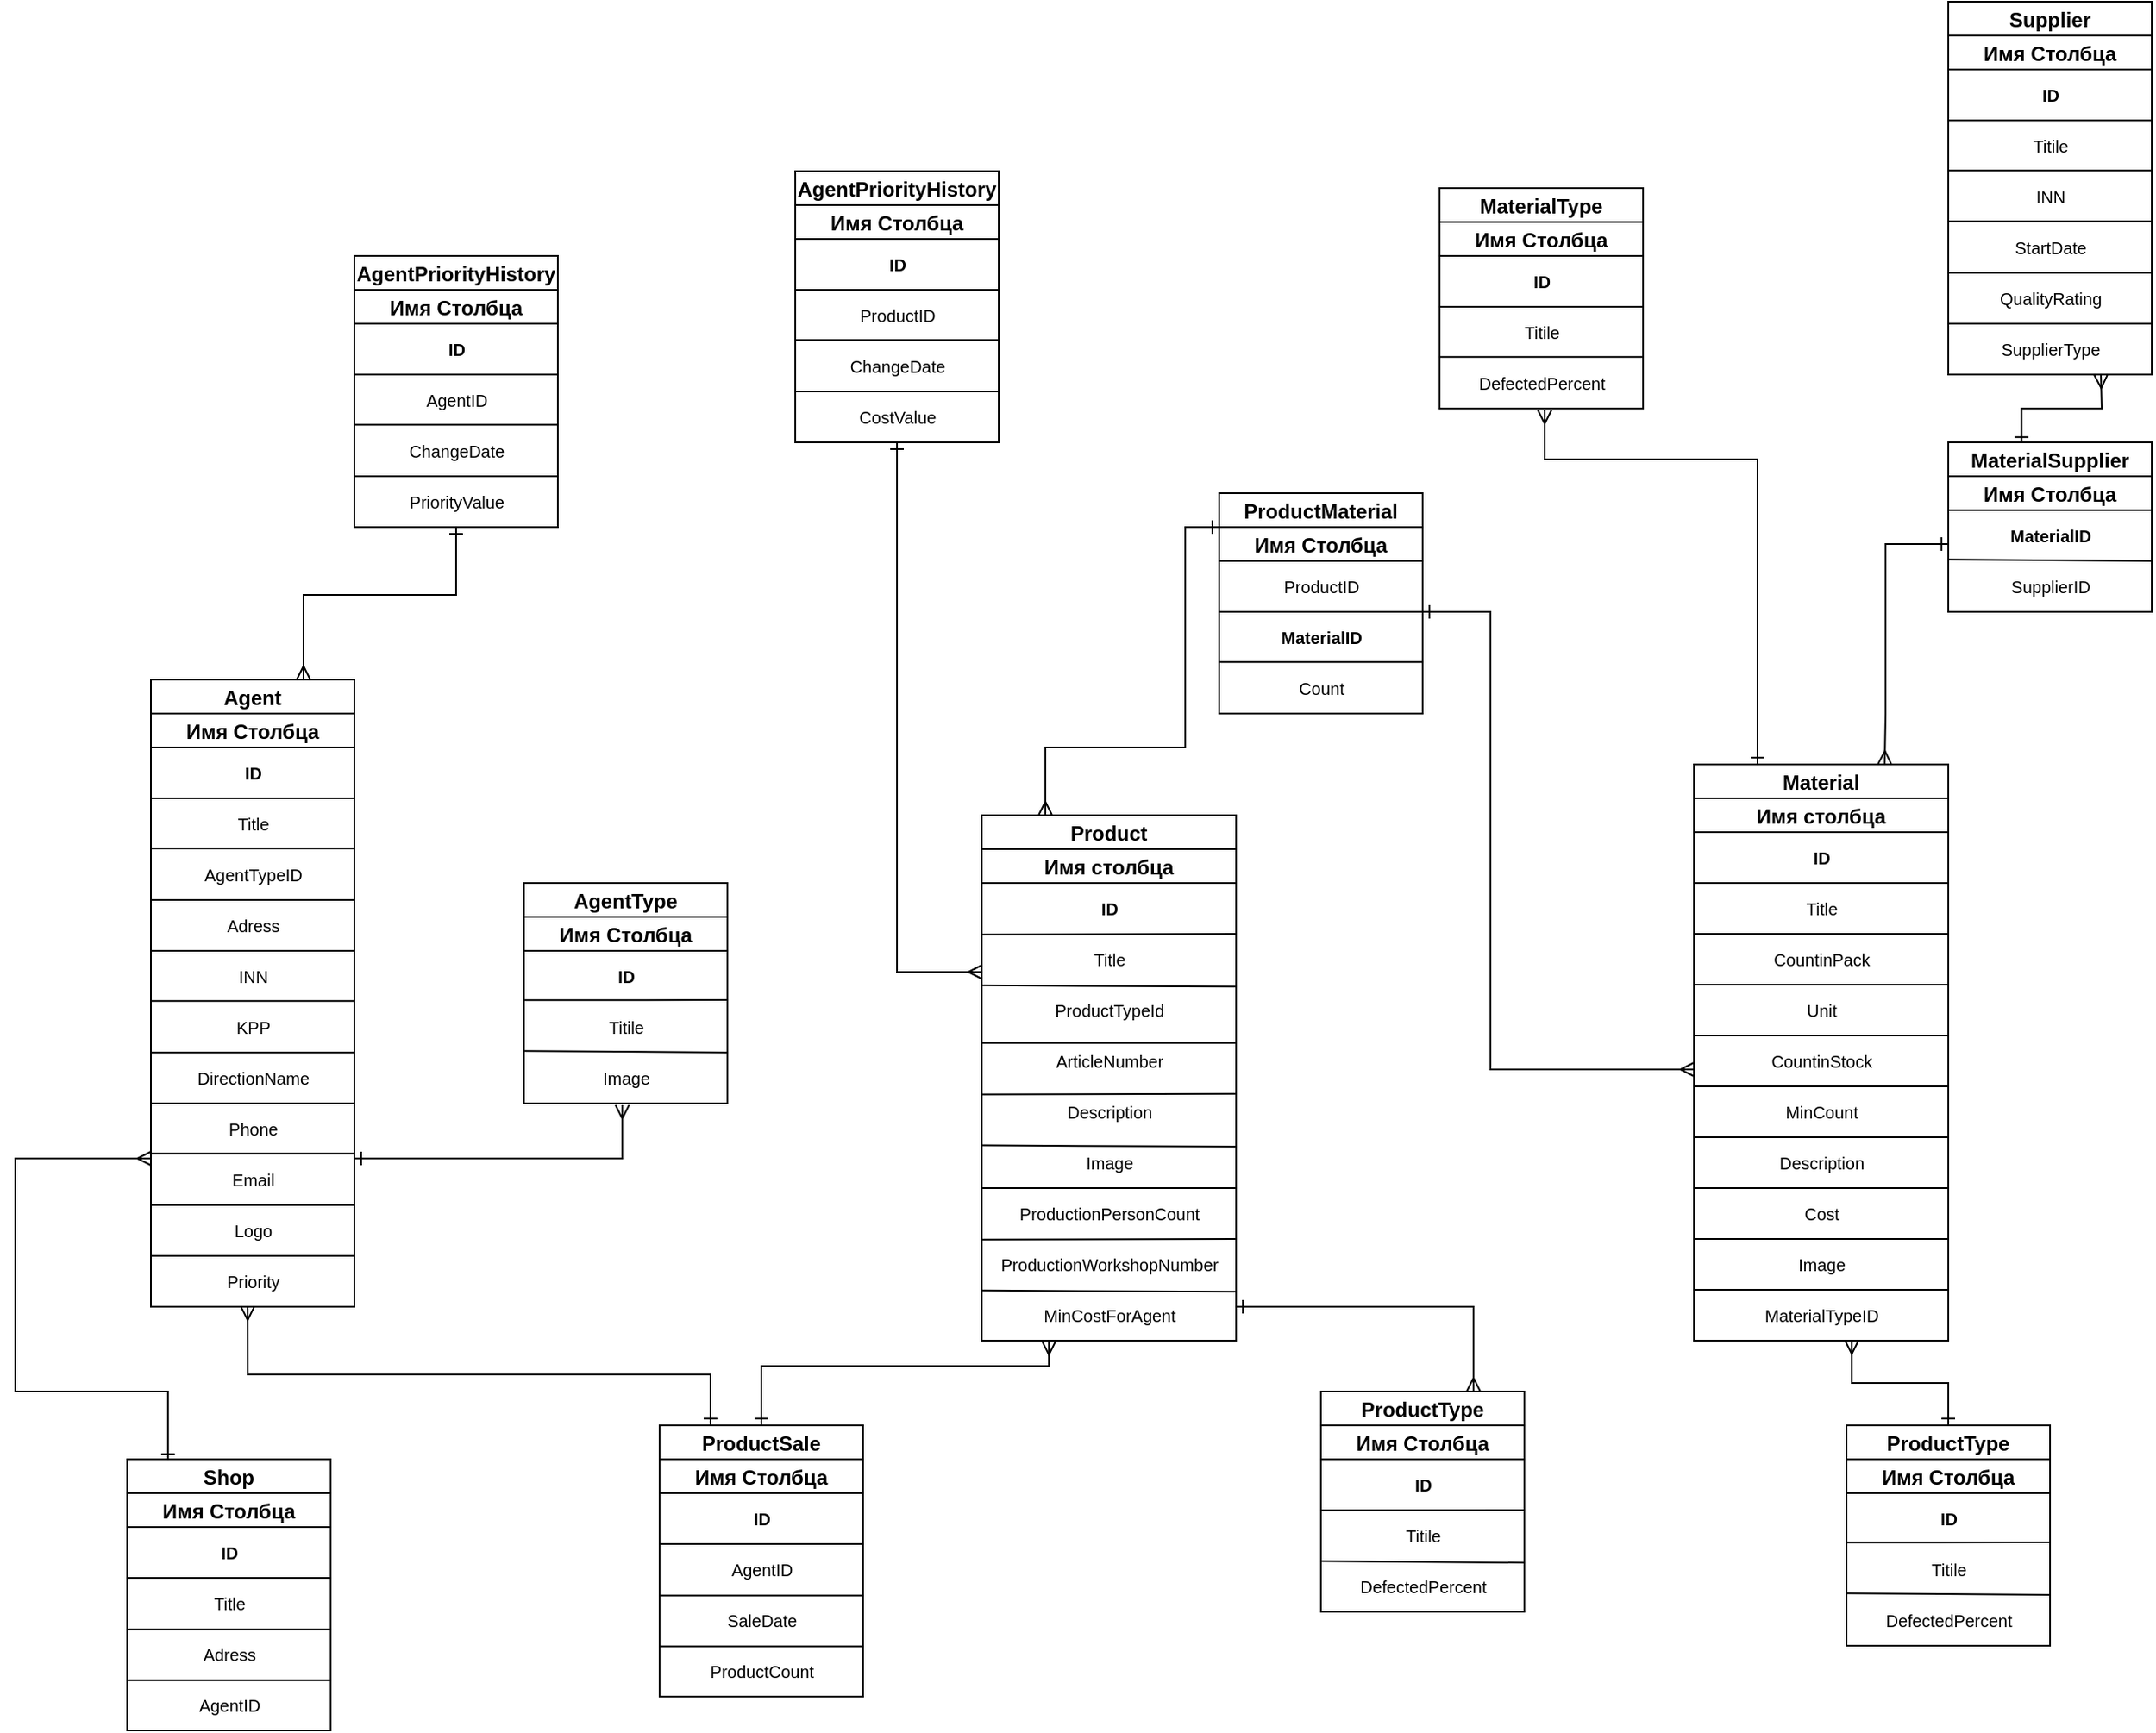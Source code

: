 <mxfile version="20.7.4" type="github">
  <diagram id="S4ZHQnEI5zB_dq3WCSS1" name="Страница 1">
    <mxGraphModel dx="2213" dy="1960" grid="1" gridSize="10" guides="1" tooltips="1" connect="1" arrows="1" fold="1" page="1" pageScale="1" pageWidth="827" pageHeight="1169" math="0" shadow="0">
      <root>
        <mxCell id="0" />
        <mxCell id="1" parent="0" />
        <mxCell id="vTul4OdPjVE6quElLBkW-2" value="Product" style="swimlane;childLayout=stackLayout;resizeParent=1;resizeParentMax=0;startSize=20;" parent="1" vertex="1">
          <mxGeometry x="90" y="320" width="150" height="310" as="geometry">
            <mxRectangle x="90" y="320" width="90" height="30" as="alternateBounds" />
          </mxGeometry>
        </mxCell>
        <mxCell id="vTul4OdPjVE6quElLBkW-3" value="Имя столбца" style="swimlane;startSize=20;" parent="vTul4OdPjVE6quElLBkW-2" vertex="1">
          <mxGeometry y="20" width="150" height="290" as="geometry" />
        </mxCell>
        <mxCell id="vTul4OdPjVE6quElLBkW-12" value="&lt;font style=&quot;font-size: 10px;&quot;&gt;&lt;b&gt;ID&lt;/b&gt;&lt;/font&gt;" style="text;html=1;align=center;verticalAlign=middle;resizable=0;points=[];autosize=1;strokeColor=none;fillColor=none;" parent="vTul4OdPjVE6quElLBkW-3" vertex="1">
          <mxGeometry x="60" y="20" width="30" height="30" as="geometry" />
        </mxCell>
        <mxCell id="vTul4OdPjVE6quElLBkW-15" value="&lt;font style=&quot;font-size: 10px;&quot;&gt;Title&lt;/font&gt;" style="text;html=1;align=center;verticalAlign=middle;resizable=0;points=[];autosize=1;strokeColor=none;fillColor=none;" parent="vTul4OdPjVE6quElLBkW-3" vertex="1">
          <mxGeometry x="55" y="50" width="40" height="30" as="geometry" />
        </mxCell>
        <mxCell id="vTul4OdPjVE6quElLBkW-18" value="&lt;font style=&quot;font-size: 10px;&quot;&gt;ProductTypeId&lt;/font&gt;" style="text;html=1;align=center;verticalAlign=middle;resizable=0;points=[];autosize=1;strokeColor=none;fillColor=none;" parent="vTul4OdPjVE6quElLBkW-3" vertex="1">
          <mxGeometry x="30" y="80" width="90" height="30" as="geometry" />
        </mxCell>
        <mxCell id="vTul4OdPjVE6quElLBkW-21" value="&lt;font style=&quot;font-size: 10px;&quot;&gt;ArticleNumber&lt;/font&gt;" style="text;html=1;align=center;verticalAlign=middle;resizable=0;points=[];autosize=1;strokeColor=none;fillColor=none;" parent="vTul4OdPjVE6quElLBkW-3" vertex="1">
          <mxGeometry x="30" y="110" width="90" height="30" as="geometry" />
        </mxCell>
        <mxCell id="CazGZO6fMaM6c9ttCgKJ-2" value="&lt;font style=&quot;font-size: 10px;&quot;&gt;Description&lt;/font&gt;" style="text;html=1;align=center;verticalAlign=middle;resizable=0;points=[];autosize=1;strokeColor=none;fillColor=none;" parent="vTul4OdPjVE6quElLBkW-3" vertex="1">
          <mxGeometry x="40" y="140" width="70" height="30" as="geometry" />
        </mxCell>
        <mxCell id="CazGZO6fMaM6c9ttCgKJ-8" value="&lt;font style=&quot;font-size: 10px;&quot;&gt;Image&lt;/font&gt;" style="text;html=1;align=center;verticalAlign=middle;resizable=0;points=[];autosize=1;strokeColor=none;fillColor=none;" parent="vTul4OdPjVE6quElLBkW-3" vertex="1">
          <mxGeometry x="50" y="170" width="50" height="30" as="geometry" />
        </mxCell>
        <mxCell id="CazGZO6fMaM6c9ttCgKJ-9" value="&lt;font style=&quot;font-size: 10px;&quot;&gt;ProductionPersonCount&lt;/font&gt;" style="text;html=1;align=center;verticalAlign=middle;resizable=0;points=[];autosize=1;strokeColor=none;fillColor=none;" parent="vTul4OdPjVE6quElLBkW-3" vertex="1">
          <mxGeometry x="10" y="200" width="130" height="30" as="geometry" />
        </mxCell>
        <mxCell id="CazGZO6fMaM6c9ttCgKJ-10" value="&lt;font style=&quot;font-size: 10px;&quot;&gt;ProductionWorkshopNumber&lt;/font&gt;" style="text;html=1;align=center;verticalAlign=middle;resizable=0;points=[];autosize=1;strokeColor=none;fillColor=none;" parent="vTul4OdPjVE6quElLBkW-3" vertex="1">
          <mxGeometry y="230" width="150" height="30" as="geometry" />
        </mxCell>
        <mxCell id="CazGZO6fMaM6c9ttCgKJ-21" value="&lt;font style=&quot;font-size: 10px;&quot;&gt;MinCostForAgent&lt;/font&gt;" style="text;html=1;align=center;verticalAlign=middle;resizable=0;points=[];autosize=1;strokeColor=none;fillColor=none;" parent="vTul4OdPjVE6quElLBkW-3" vertex="1">
          <mxGeometry x="25" y="260" width="100" height="30" as="geometry" />
        </mxCell>
        <mxCell id="u0WVFN12JriDAWmPyZZD-36" value="" style="endArrow=none;html=1;rounded=0;" parent="vTul4OdPjVE6quElLBkW-3" edge="1">
          <mxGeometry width="50" height="50" relative="1" as="geometry">
            <mxPoint x="2.274e-13" y="230.42" as="sourcePoint" />
            <mxPoint x="150" y="230" as="targetPoint" />
          </mxGeometry>
        </mxCell>
        <mxCell id="u0WVFN12JriDAWmPyZZD-37" value="" style="endArrow=none;html=1;rounded=0;" parent="vTul4OdPjVE6quElLBkW-3" edge="1">
          <mxGeometry width="50" height="50" relative="1" as="geometry">
            <mxPoint x="2.274e-13" y="200" as="sourcePoint" />
            <mxPoint x="150" y="200" as="targetPoint" />
          </mxGeometry>
        </mxCell>
        <mxCell id="u0WVFN12JriDAWmPyZZD-38" value="" style="endArrow=none;html=1;rounded=0;entryX=1.003;entryY=1.039;entryDx=0;entryDy=0;entryPerimeter=0;" parent="vTul4OdPjVE6quElLBkW-3" target="CazGZO6fMaM6c9ttCgKJ-10" edge="1">
          <mxGeometry width="50" height="50" relative="1" as="geometry">
            <mxPoint x="2.274e-13" y="260.42" as="sourcePoint" />
            <mxPoint x="120.0" y="260.42" as="targetPoint" />
          </mxGeometry>
        </mxCell>
        <mxCell id="u0WVFN12JriDAWmPyZZD-39" value="" style="endArrow=none;html=1;rounded=0;" parent="vTul4OdPjVE6quElLBkW-3" edge="1">
          <mxGeometry width="50" height="50" relative="1" as="geometry">
            <mxPoint y="144.79" as="sourcePoint" />
            <mxPoint x="150" y="144.37" as="targetPoint" />
          </mxGeometry>
        </mxCell>
        <mxCell id="u0WVFN12JriDAWmPyZZD-40" value="" style="endArrow=none;html=1;rounded=0;" parent="vTul4OdPjVE6quElLBkW-3" edge="1">
          <mxGeometry width="50" height="50" relative="1" as="geometry">
            <mxPoint y="114.37" as="sourcePoint" />
            <mxPoint x="150" y="114.37" as="targetPoint" />
          </mxGeometry>
        </mxCell>
        <mxCell id="u0WVFN12JriDAWmPyZZD-41" value="" style="endArrow=none;html=1;rounded=0;entryX=1.003;entryY=1.039;entryDx=0;entryDy=0;entryPerimeter=0;" parent="vTul4OdPjVE6quElLBkW-3" edge="1">
          <mxGeometry width="50" height="50" relative="1" as="geometry">
            <mxPoint y="174.79" as="sourcePoint" />
            <mxPoint x="150.45" y="175.54" as="targetPoint" />
          </mxGeometry>
        </mxCell>
        <mxCell id="u0WVFN12JriDAWmPyZZD-42" value="" style="endArrow=none;html=1;rounded=0;" parent="vTul4OdPjVE6quElLBkW-3" edge="1">
          <mxGeometry width="50" height="50" relative="1" as="geometry">
            <mxPoint y="50.42" as="sourcePoint" />
            <mxPoint x="150" y="50.0" as="targetPoint" />
          </mxGeometry>
        </mxCell>
        <mxCell id="u0WVFN12JriDAWmPyZZD-43" value="" style="endArrow=none;html=1;rounded=0;" parent="vTul4OdPjVE6quElLBkW-3" edge="1">
          <mxGeometry width="50" height="50" relative="1" as="geometry">
            <mxPoint y="20.0" as="sourcePoint" />
            <mxPoint x="150" y="20.0" as="targetPoint" />
          </mxGeometry>
        </mxCell>
        <mxCell id="u0WVFN12JriDAWmPyZZD-44" value="" style="endArrow=none;html=1;rounded=0;entryX=1.003;entryY=1.039;entryDx=0;entryDy=0;entryPerimeter=0;" parent="vTul4OdPjVE6quElLBkW-3" edge="1">
          <mxGeometry width="50" height="50" relative="1" as="geometry">
            <mxPoint y="80.42" as="sourcePoint" />
            <mxPoint x="150.45" y="81.17" as="targetPoint" />
          </mxGeometry>
        </mxCell>
        <mxCell id="cn69gw7ILmxcInQPHKgD-20" style="edgeStyle=orthogonalEdgeStyle;rounded=0;orthogonalLoop=1;jettySize=auto;html=1;exitX=0;exitY=0;exitDx=0;exitDy=0;entryX=0.25;entryY=0;entryDx=0;entryDy=0;startArrow=ERone;startFill=0;endArrow=ERmany;endFill=0;" parent="1" source="cn69gw7ILmxcInQPHKgD-5" target="vTul4OdPjVE6quElLBkW-2" edge="1">
          <mxGeometry relative="1" as="geometry">
            <Array as="points">
              <mxPoint x="210" y="150" />
              <mxPoint x="210" y="280" />
              <mxPoint x="128" y="280" />
            </Array>
          </mxGeometry>
        </mxCell>
        <mxCell id="cn69gw7ILmxcInQPHKgD-4" value="ProductMaterial" style="swimlane;childLayout=stackLayout;resizeParent=1;resizeParentMax=0;startSize=20;" parent="1" vertex="1">
          <mxGeometry x="230" y="130" width="120" height="130" as="geometry" />
        </mxCell>
        <mxCell id="cn69gw7ILmxcInQPHKgD-5" value="Имя Столбца" style="swimlane;startSize=20;" parent="cn69gw7ILmxcInQPHKgD-4" vertex="1">
          <mxGeometry y="20" width="120" height="110" as="geometry" />
        </mxCell>
        <mxCell id="cn69gw7ILmxcInQPHKgD-8" value="&lt;font style=&quot;font-size: 10px;&quot;&gt;ProductID&lt;/font&gt;" style="text;html=1;align=center;verticalAlign=middle;resizable=0;points=[];autosize=1;strokeColor=none;fillColor=none;" parent="cn69gw7ILmxcInQPHKgD-5" vertex="1">
          <mxGeometry x="25" y="20" width="70" height="30" as="geometry" />
        </mxCell>
        <mxCell id="cn69gw7ILmxcInQPHKgD-12" value="&lt;font style=&quot;font-size: 10px;&quot;&gt;&lt;b&gt;MaterialID&lt;/b&gt;&lt;/font&gt;" style="text;html=1;align=center;verticalAlign=middle;resizable=0;points=[];autosize=1;strokeColor=none;fillColor=none;" parent="cn69gw7ILmxcInQPHKgD-5" vertex="1">
          <mxGeometry x="25" y="50" width="70" height="30" as="geometry" />
        </mxCell>
        <mxCell id="cn69gw7ILmxcInQPHKgD-16" value="&lt;font style=&quot;font-size: 10px;&quot;&gt;Count&lt;/font&gt;" style="text;html=1;align=center;verticalAlign=middle;resizable=0;points=[];autosize=1;strokeColor=none;fillColor=none;" parent="cn69gw7ILmxcInQPHKgD-5" vertex="1">
          <mxGeometry x="35" y="80" width="50" height="30" as="geometry" />
        </mxCell>
        <mxCell id="u0WVFN12JriDAWmPyZZD-51" value="" style="endArrow=none;html=1;rounded=0;" parent="cn69gw7ILmxcInQPHKgD-5" edge="1">
          <mxGeometry width="50" height="50" relative="1" as="geometry">
            <mxPoint y="79.58" as="sourcePoint" />
            <mxPoint x="120" y="79.58" as="targetPoint" />
          </mxGeometry>
        </mxCell>
        <mxCell id="u0WVFN12JriDAWmPyZZD-52" value="" style="endArrow=none;html=1;rounded=0;" parent="cn69gw7ILmxcInQPHKgD-5" edge="1">
          <mxGeometry width="50" height="50" relative="1" as="geometry">
            <mxPoint y="50.0" as="sourcePoint" />
            <mxPoint x="120" y="50.0" as="targetPoint" />
          </mxGeometry>
        </mxCell>
        <mxCell id="cn69gw7ILmxcInQPHKgD-21" value="ProductType" style="swimlane;childLayout=stackLayout;resizeParent=1;resizeParentMax=0;startSize=20;" parent="1" vertex="1">
          <mxGeometry x="290" y="660" width="120" height="130" as="geometry" />
        </mxCell>
        <mxCell id="cn69gw7ILmxcInQPHKgD-22" value="Имя Столбца" style="swimlane;startSize=20;" parent="cn69gw7ILmxcInQPHKgD-21" vertex="1">
          <mxGeometry y="20" width="120" height="110" as="geometry" />
        </mxCell>
        <mxCell id="cn69gw7ILmxcInQPHKgD-23" value="&lt;font style=&quot;font-size: 10px;&quot;&gt;&lt;b&gt;ID&lt;/b&gt;&lt;/font&gt;" style="text;html=1;align=center;verticalAlign=middle;resizable=0;points=[];autosize=1;strokeColor=none;fillColor=none;" parent="cn69gw7ILmxcInQPHKgD-22" vertex="1">
          <mxGeometry x="45" y="20" width="30" height="30" as="geometry" />
        </mxCell>
        <mxCell id="cn69gw7ILmxcInQPHKgD-24" value="&lt;font style=&quot;font-size: 10px;&quot;&gt;Titile&lt;/font&gt;" style="text;html=1;align=center;verticalAlign=middle;resizable=0;points=[];autosize=1;strokeColor=none;fillColor=none;" parent="cn69gw7ILmxcInQPHKgD-22" vertex="1">
          <mxGeometry x="40" y="50" width="40" height="30" as="geometry" />
        </mxCell>
        <mxCell id="cn69gw7ILmxcInQPHKgD-25" value="&lt;font style=&quot;font-size: 10px;&quot;&gt;DefectedPercent&lt;/font&gt;" style="text;html=1;align=center;verticalAlign=middle;resizable=0;points=[];autosize=1;strokeColor=none;fillColor=none;" parent="cn69gw7ILmxcInQPHKgD-22" vertex="1">
          <mxGeometry x="10" y="80" width="100" height="30" as="geometry" />
        </mxCell>
        <mxCell id="u0WVFN12JriDAWmPyZZD-47" value="" style="endArrow=none;html=1;rounded=0;" parent="cn69gw7ILmxcInQPHKgD-22" edge="1">
          <mxGeometry width="50" height="50" relative="1" as="geometry">
            <mxPoint x="2.274e-13" y="50.17" as="sourcePoint" />
            <mxPoint x="120.0" y="50" as="targetPoint" />
          </mxGeometry>
        </mxCell>
        <mxCell id="u0WVFN12JriDAWmPyZZD-48" value="" style="endArrow=none;html=1;rounded=0;" parent="cn69gw7ILmxcInQPHKgD-22" edge="1">
          <mxGeometry width="50" height="50" relative="1" as="geometry">
            <mxPoint x="2.274e-13" y="80.17" as="sourcePoint" />
            <mxPoint x="120.0" y="81" as="targetPoint" />
          </mxGeometry>
        </mxCell>
        <mxCell id="cn69gw7ILmxcInQPHKgD-40" style="edgeStyle=orthogonalEdgeStyle;rounded=0;orthogonalLoop=1;jettySize=auto;html=1;startArrow=ERone;startFill=0;endArrow=ERmany;endFill=0;" parent="1" edge="1">
          <mxGeometry relative="1" as="geometry">
            <mxPoint x="380" y="660" as="targetPoint" />
            <Array as="points">
              <mxPoint x="380" y="610" />
            </Array>
            <mxPoint x="240" y="610" as="sourcePoint" />
          </mxGeometry>
        </mxCell>
        <mxCell id="vZIxkEGsscEVKpL2EppK-3" style="edgeStyle=orthogonalEdgeStyle;rounded=0;orthogonalLoop=1;jettySize=auto;html=1;exitX=0.5;exitY=0;exitDx=0;exitDy=0;entryX=0.146;entryY=1.011;entryDx=0;entryDy=0;entryPerimeter=0;startArrow=ERone;startFill=0;endArrow=ERmany;endFill=0;" parent="1" source="cn69gw7ILmxcInQPHKgD-41" target="CazGZO6fMaM6c9ttCgKJ-21" edge="1">
          <mxGeometry relative="1" as="geometry">
            <Array as="points">
              <mxPoint x="-40" y="645" />
              <mxPoint x="130" y="645" />
            </Array>
          </mxGeometry>
        </mxCell>
        <mxCell id="vZIxkEGsscEVKpL2EppK-99" style="edgeStyle=orthogonalEdgeStyle;rounded=0;orthogonalLoop=1;jettySize=auto;html=1;exitX=0.25;exitY=0;exitDx=0;exitDy=0;entryX=0.441;entryY=0.994;entryDx=0;entryDy=0;startArrow=ERone;startFill=0;endArrow=ERmany;endFill=0;entryPerimeter=0;" parent="1" source="cn69gw7ILmxcInQPHKgD-41" target="vZIxkEGsscEVKpL2EppK-77" edge="1">
          <mxGeometry relative="1" as="geometry">
            <Array as="points">
              <mxPoint x="-70" y="650" />
              <mxPoint x="-343" y="650" />
            </Array>
            <mxPoint x="-380.5" y="610" as="targetPoint" />
          </mxGeometry>
        </mxCell>
        <mxCell id="cn69gw7ILmxcInQPHKgD-41" value="ProductSale" style="swimlane;childLayout=stackLayout;resizeParent=1;resizeParentMax=0;startSize=20;" parent="1" vertex="1">
          <mxGeometry x="-100" y="680" width="120" height="160" as="geometry" />
        </mxCell>
        <mxCell id="cn69gw7ILmxcInQPHKgD-42" value="Имя Столбца" style="swimlane;startSize=20;" parent="cn69gw7ILmxcInQPHKgD-41" vertex="1">
          <mxGeometry y="20" width="120" height="140" as="geometry" />
        </mxCell>
        <mxCell id="cn69gw7ILmxcInQPHKgD-43" value="&lt;font style=&quot;font-size: 10px;&quot;&gt;&lt;b&gt;ID&lt;/b&gt;&lt;/font&gt;" style="text;html=1;align=center;verticalAlign=middle;resizable=0;points=[];autosize=1;strokeColor=none;fillColor=none;" parent="cn69gw7ILmxcInQPHKgD-42" vertex="1">
          <mxGeometry x="45" y="20" width="30" height="30" as="geometry" />
        </mxCell>
        <mxCell id="cn69gw7ILmxcInQPHKgD-44" value="&lt;font style=&quot;font-size: 10px;&quot;&gt;AgentID&lt;/font&gt;" style="text;html=1;align=center;verticalAlign=middle;resizable=0;points=[];autosize=1;strokeColor=none;fillColor=none;" parent="cn69gw7ILmxcInQPHKgD-42" vertex="1">
          <mxGeometry x="30" y="50" width="60" height="30" as="geometry" />
        </mxCell>
        <mxCell id="cn69gw7ILmxcInQPHKgD-45" value="&lt;font style=&quot;font-size: 10px;&quot;&gt;SaleDate&lt;/font&gt;" style="text;html=1;align=center;verticalAlign=middle;resizable=0;points=[];autosize=1;strokeColor=none;fillColor=none;" parent="cn69gw7ILmxcInQPHKgD-42" vertex="1">
          <mxGeometry x="30" y="80" width="60" height="30" as="geometry" />
        </mxCell>
        <mxCell id="vZIxkEGsscEVKpL2EppK-1" value="&lt;font style=&quot;font-size: 10px;&quot;&gt;ProductCount&lt;/font&gt;" style="text;html=1;align=center;verticalAlign=middle;resizable=0;points=[];autosize=1;strokeColor=none;fillColor=none;" parent="cn69gw7ILmxcInQPHKgD-42" vertex="1">
          <mxGeometry x="20" y="110" width="80" height="30" as="geometry" />
        </mxCell>
        <mxCell id="u0WVFN12JriDAWmPyZZD-33" value="" style="endArrow=none;html=1;rounded=0;" parent="cn69gw7ILmxcInQPHKgD-42" edge="1">
          <mxGeometry width="50" height="50" relative="1" as="geometry">
            <mxPoint y="80.42" as="sourcePoint" />
            <mxPoint x="120" y="80.42" as="targetPoint" />
          </mxGeometry>
        </mxCell>
        <mxCell id="u0WVFN12JriDAWmPyZZD-34" value="" style="endArrow=none;html=1;rounded=0;" parent="cn69gw7ILmxcInQPHKgD-42" edge="1">
          <mxGeometry width="50" height="50" relative="1" as="geometry">
            <mxPoint x="2.274e-13" y="50" as="sourcePoint" />
            <mxPoint x="120" y="50" as="targetPoint" />
          </mxGeometry>
        </mxCell>
        <mxCell id="u0WVFN12JriDAWmPyZZD-35" value="" style="endArrow=none;html=1;rounded=0;" parent="cn69gw7ILmxcInQPHKgD-42" edge="1">
          <mxGeometry width="50" height="50" relative="1" as="geometry">
            <mxPoint y="110.42" as="sourcePoint" />
            <mxPoint x="120" y="110.42" as="targetPoint" />
          </mxGeometry>
        </mxCell>
        <mxCell id="vZIxkEGsscEVKpL2EppK-4" value="Agent" style="swimlane;childLayout=stackLayout;resizeParent=1;resizeParentMax=0;startSize=20;" parent="1" vertex="1">
          <mxGeometry x="-400" y="240" width="120" height="370" as="geometry" />
        </mxCell>
        <mxCell id="vZIxkEGsscEVKpL2EppK-5" value="Имя Столбца" style="swimlane;startSize=20;" parent="vZIxkEGsscEVKpL2EppK-4" vertex="1">
          <mxGeometry y="20" width="120" height="350" as="geometry" />
        </mxCell>
        <mxCell id="vZIxkEGsscEVKpL2EppK-6" value="&lt;font style=&quot;font-size: 10px;&quot;&gt;&lt;b&gt;ID&lt;/b&gt;&lt;/font&gt;" style="text;html=1;align=center;verticalAlign=middle;resizable=0;points=[];autosize=1;strokeColor=none;fillColor=none;" parent="vZIxkEGsscEVKpL2EppK-5" vertex="1">
          <mxGeometry x="45" y="20" width="30" height="30" as="geometry" />
        </mxCell>
        <mxCell id="vZIxkEGsscEVKpL2EppK-7" value="&lt;font style=&quot;font-size: 10px;&quot;&gt;Title&lt;/font&gt;" style="text;html=1;align=center;verticalAlign=middle;resizable=0;points=[];autosize=1;strokeColor=none;fillColor=none;" parent="vZIxkEGsscEVKpL2EppK-5" vertex="1">
          <mxGeometry x="40" y="50" width="40" height="30" as="geometry" />
        </mxCell>
        <mxCell id="vZIxkEGsscEVKpL2EppK-8" value="&lt;font style=&quot;font-size: 10px;&quot;&gt;AgentTypeID&lt;/font&gt;" style="text;html=1;align=center;verticalAlign=middle;resizable=0;points=[];autosize=1;strokeColor=none;fillColor=none;" parent="vZIxkEGsscEVKpL2EppK-5" vertex="1">
          <mxGeometry x="20" y="80" width="80" height="30" as="geometry" />
        </mxCell>
        <mxCell id="vZIxkEGsscEVKpL2EppK-9" value="&lt;font style=&quot;font-size: 10px;&quot;&gt;Adress&lt;/font&gt;" style="text;html=1;align=center;verticalAlign=middle;resizable=0;points=[];autosize=1;strokeColor=none;fillColor=none;" parent="vZIxkEGsscEVKpL2EppK-5" vertex="1">
          <mxGeometry x="35" y="110" width="50" height="30" as="geometry" />
        </mxCell>
        <mxCell id="vZIxkEGsscEVKpL2EppK-50" value="&lt;font style=&quot;font-size: 10px;&quot;&gt;INN&lt;/font&gt;" style="text;html=1;align=center;verticalAlign=middle;resizable=0;points=[];autosize=1;strokeColor=none;fillColor=none;" parent="vZIxkEGsscEVKpL2EppK-5" vertex="1">
          <mxGeometry x="40" y="140" width="40" height="30" as="geometry" />
        </mxCell>
        <mxCell id="vZIxkEGsscEVKpL2EppK-51" value="&lt;font style=&quot;font-size: 10px;&quot;&gt;KPP&lt;/font&gt;" style="text;html=1;align=center;verticalAlign=middle;resizable=0;points=[];autosize=1;strokeColor=none;fillColor=none;" parent="vZIxkEGsscEVKpL2EppK-5" vertex="1">
          <mxGeometry x="40" y="170" width="40" height="30" as="geometry" />
        </mxCell>
        <mxCell id="vZIxkEGsscEVKpL2EppK-52" value="&lt;font style=&quot;font-size: 10px;&quot;&gt;DirectionName&lt;/font&gt;" style="text;html=1;align=center;verticalAlign=middle;resizable=0;points=[];autosize=1;strokeColor=none;fillColor=none;" parent="vZIxkEGsscEVKpL2EppK-5" vertex="1">
          <mxGeometry x="15" y="200" width="90" height="30" as="geometry" />
        </mxCell>
        <mxCell id="vZIxkEGsscEVKpL2EppK-53" value="&lt;font style=&quot;font-size: 10px;&quot;&gt;Phone&lt;/font&gt;" style="text;html=1;align=center;verticalAlign=middle;resizable=0;points=[];autosize=1;strokeColor=none;fillColor=none;" parent="vZIxkEGsscEVKpL2EppK-5" vertex="1">
          <mxGeometry x="35" y="230" width="50" height="30" as="geometry" />
        </mxCell>
        <mxCell id="vZIxkEGsscEVKpL2EppK-54" value="&lt;font style=&quot;font-size: 10px;&quot;&gt;Email&lt;/font&gt;" style="text;html=1;align=center;verticalAlign=middle;resizable=0;points=[];autosize=1;strokeColor=none;fillColor=none;" parent="vZIxkEGsscEVKpL2EppK-5" vertex="1">
          <mxGeometry x="35" y="260" width="50" height="30" as="geometry" />
        </mxCell>
        <mxCell id="vZIxkEGsscEVKpL2EppK-55" value="&lt;font style=&quot;font-size: 10px;&quot;&gt;Logo&lt;/font&gt;" style="text;html=1;align=center;verticalAlign=middle;resizable=0;points=[];autosize=1;strokeColor=none;fillColor=none;" parent="vZIxkEGsscEVKpL2EppK-5" vertex="1">
          <mxGeometry x="35" y="290" width="50" height="30" as="geometry" />
        </mxCell>
        <mxCell id="vZIxkEGsscEVKpL2EppK-77" value="&lt;font style=&quot;font-size: 10px;&quot;&gt;Priority&lt;/font&gt;" style="text;html=1;align=center;verticalAlign=middle;resizable=0;points=[];autosize=1;strokeColor=none;fillColor=none;" parent="vZIxkEGsscEVKpL2EppK-5" vertex="1">
          <mxGeometry x="35" y="320" width="50" height="30" as="geometry" />
        </mxCell>
        <mxCell id="u0WVFN12JriDAWmPyZZD-20" value="" style="endArrow=none;html=1;rounded=0;" parent="vZIxkEGsscEVKpL2EppK-5" edge="1">
          <mxGeometry width="50" height="50" relative="1" as="geometry">
            <mxPoint y="110" as="sourcePoint" />
            <mxPoint x="120.0" y="110" as="targetPoint" />
          </mxGeometry>
        </mxCell>
        <mxCell id="u0WVFN12JriDAWmPyZZD-21" value="" style="endArrow=none;html=1;rounded=0;" parent="vZIxkEGsscEVKpL2EppK-5" edge="1">
          <mxGeometry width="50" height="50" relative="1" as="geometry">
            <mxPoint x="2.274e-13" y="79.58" as="sourcePoint" />
            <mxPoint x="120.0" y="79.58" as="targetPoint" />
          </mxGeometry>
        </mxCell>
        <mxCell id="u0WVFN12JriDAWmPyZZD-22" value="" style="endArrow=none;html=1;rounded=0;" parent="vZIxkEGsscEVKpL2EppK-5" edge="1">
          <mxGeometry width="50" height="50" relative="1" as="geometry">
            <mxPoint x="2.274e-13" y="50.0" as="sourcePoint" />
            <mxPoint x="120.0" y="50.0" as="targetPoint" />
          </mxGeometry>
        </mxCell>
        <mxCell id="u0WVFN12JriDAWmPyZZD-23" value="" style="endArrow=none;html=1;rounded=0;" parent="vZIxkEGsscEVKpL2EppK-5" edge="1">
          <mxGeometry width="50" height="50" relative="1" as="geometry">
            <mxPoint y="200" as="sourcePoint" />
            <mxPoint x="120" y="200" as="targetPoint" />
          </mxGeometry>
        </mxCell>
        <mxCell id="u0WVFN12JriDAWmPyZZD-24" value="" style="endArrow=none;html=1;rounded=0;" parent="vZIxkEGsscEVKpL2EppK-5" edge="1">
          <mxGeometry width="50" height="50" relative="1" as="geometry">
            <mxPoint x="2.274e-13" y="169.58" as="sourcePoint" />
            <mxPoint x="120" y="169.58" as="targetPoint" />
          </mxGeometry>
        </mxCell>
        <mxCell id="u0WVFN12JriDAWmPyZZD-25" value="" style="endArrow=none;html=1;rounded=0;" parent="vZIxkEGsscEVKpL2EppK-5" edge="1">
          <mxGeometry width="50" height="50" relative="1" as="geometry">
            <mxPoint x="2.274e-13" y="140.0" as="sourcePoint" />
            <mxPoint x="120" y="140.0" as="targetPoint" />
          </mxGeometry>
        </mxCell>
        <mxCell id="u0WVFN12JriDAWmPyZZD-26" value="" style="endArrow=none;html=1;rounded=0;" parent="vZIxkEGsscEVKpL2EppK-5" edge="1">
          <mxGeometry width="50" height="50" relative="1" as="geometry">
            <mxPoint y="290" as="sourcePoint" />
            <mxPoint x="120" y="290" as="targetPoint" />
          </mxGeometry>
        </mxCell>
        <mxCell id="u0WVFN12JriDAWmPyZZD-27" value="" style="endArrow=none;html=1;rounded=0;" parent="vZIxkEGsscEVKpL2EppK-5" edge="1">
          <mxGeometry width="50" height="50" relative="1" as="geometry">
            <mxPoint x="2.274e-13" y="259.58" as="sourcePoint" />
            <mxPoint x="120" y="259.58" as="targetPoint" />
          </mxGeometry>
        </mxCell>
        <mxCell id="u0WVFN12JriDAWmPyZZD-28" value="" style="endArrow=none;html=1;rounded=0;" parent="vZIxkEGsscEVKpL2EppK-5" edge="1">
          <mxGeometry width="50" height="50" relative="1" as="geometry">
            <mxPoint x="2.274e-13" y="230.0" as="sourcePoint" />
            <mxPoint x="120" y="230.0" as="targetPoint" />
          </mxGeometry>
        </mxCell>
        <mxCell id="u0WVFN12JriDAWmPyZZD-29" value="" style="endArrow=none;html=1;rounded=0;" parent="vZIxkEGsscEVKpL2EppK-5" edge="1">
          <mxGeometry width="50" height="50" relative="1" as="geometry">
            <mxPoint y="320" as="sourcePoint" />
            <mxPoint x="120" y="320" as="targetPoint" />
          </mxGeometry>
        </mxCell>
        <mxCell id="vZIxkEGsscEVKpL2EppK-100" style="edgeStyle=orthogonalEdgeStyle;rounded=0;orthogonalLoop=1;jettySize=auto;html=1;exitX=0.201;exitY=0.006;exitDx=0;exitDy=0;entryX=0;entryY=0.75;entryDx=0;entryDy=0;startArrow=ERone;startFill=0;endArrow=ERmany;endFill=0;exitPerimeter=0;" parent="1" source="vZIxkEGsscEVKpL2EppK-24" target="vZIxkEGsscEVKpL2EppK-5" edge="1">
          <mxGeometry relative="1" as="geometry">
            <Array as="points">
              <mxPoint x="-390" y="660" />
              <mxPoint x="-480" y="660" />
              <mxPoint x="-480" y="523" />
            </Array>
          </mxGeometry>
        </mxCell>
        <mxCell id="vZIxkEGsscEVKpL2EppK-24" value="Shop" style="swimlane;childLayout=stackLayout;resizeParent=1;resizeParentMax=0;startSize=20;" parent="1" vertex="1">
          <mxGeometry x="-414" y="700" width="120" height="160" as="geometry" />
        </mxCell>
        <mxCell id="vZIxkEGsscEVKpL2EppK-25" value="Имя Столбца" style="swimlane;startSize=20;" parent="vZIxkEGsscEVKpL2EppK-24" vertex="1">
          <mxGeometry y="20" width="120" height="140" as="geometry" />
        </mxCell>
        <mxCell id="vZIxkEGsscEVKpL2EppK-26" value="&lt;font style=&quot;font-size: 10px;&quot;&gt;&lt;b&gt;ID&lt;/b&gt;&lt;/font&gt;" style="text;html=1;align=center;verticalAlign=middle;resizable=0;points=[];autosize=1;strokeColor=none;fillColor=none;" parent="vZIxkEGsscEVKpL2EppK-25" vertex="1">
          <mxGeometry x="45" y="20" width="30" height="30" as="geometry" />
        </mxCell>
        <mxCell id="vZIxkEGsscEVKpL2EppK-27" value="&lt;font style=&quot;font-size: 10px;&quot;&gt;Title&lt;/font&gt;" style="text;html=1;align=center;verticalAlign=middle;resizable=0;points=[];autosize=1;strokeColor=none;fillColor=none;" parent="vZIxkEGsscEVKpL2EppK-25" vertex="1">
          <mxGeometry x="40" y="50" width="40" height="30" as="geometry" />
        </mxCell>
        <mxCell id="vZIxkEGsscEVKpL2EppK-28" value="&lt;font style=&quot;font-size: 10px;&quot;&gt;Adress&lt;/font&gt;" style="text;html=1;align=center;verticalAlign=middle;resizable=0;points=[];autosize=1;strokeColor=none;fillColor=none;" parent="vZIxkEGsscEVKpL2EppK-25" vertex="1">
          <mxGeometry x="35" y="80" width="50" height="30" as="geometry" />
        </mxCell>
        <mxCell id="vZIxkEGsscEVKpL2EppK-29" value="&lt;font style=&quot;font-size: 10px;&quot;&gt;AgentID&lt;/font&gt;" style="text;html=1;align=center;verticalAlign=middle;resizable=0;points=[];autosize=1;strokeColor=none;fillColor=none;" parent="vZIxkEGsscEVKpL2EppK-25" vertex="1">
          <mxGeometry x="30" y="110" width="60" height="30" as="geometry" />
        </mxCell>
        <mxCell id="u0WVFN12JriDAWmPyZZD-30" value="" style="endArrow=none;html=1;rounded=0;" parent="vZIxkEGsscEVKpL2EppK-25" edge="1">
          <mxGeometry width="50" height="50" relative="1" as="geometry">
            <mxPoint y="80.42" as="sourcePoint" />
            <mxPoint x="120" y="80.42" as="targetPoint" />
          </mxGeometry>
        </mxCell>
        <mxCell id="u0WVFN12JriDAWmPyZZD-31" value="" style="endArrow=none;html=1;rounded=0;" parent="vZIxkEGsscEVKpL2EppK-25" edge="1">
          <mxGeometry width="50" height="50" relative="1" as="geometry">
            <mxPoint x="2.274e-13" y="50.0" as="sourcePoint" />
            <mxPoint x="120" y="50.0" as="targetPoint" />
          </mxGeometry>
        </mxCell>
        <mxCell id="u0WVFN12JriDAWmPyZZD-32" value="" style="endArrow=none;html=1;rounded=0;" parent="vZIxkEGsscEVKpL2EppK-25" edge="1">
          <mxGeometry width="50" height="50" relative="1" as="geometry">
            <mxPoint y="110.42" as="sourcePoint" />
            <mxPoint x="120" y="110.42" as="targetPoint" />
          </mxGeometry>
        </mxCell>
        <mxCell id="vZIxkEGsscEVKpL2EppK-101" value="AgentType" style="swimlane;childLayout=stackLayout;resizeParent=1;resizeParentMax=0;startSize=20;" parent="1" vertex="1">
          <mxGeometry x="-180" y="360" width="120" height="130" as="geometry" />
        </mxCell>
        <mxCell id="vZIxkEGsscEVKpL2EppK-102" value="Имя Столбца" style="swimlane;startSize=20;" parent="vZIxkEGsscEVKpL2EppK-101" vertex="1">
          <mxGeometry y="20" width="120" height="110" as="geometry" />
        </mxCell>
        <mxCell id="vZIxkEGsscEVKpL2EppK-103" value="&lt;font style=&quot;font-size: 10px;&quot;&gt;&lt;b&gt;ID&lt;/b&gt;&lt;/font&gt;" style="text;html=1;align=center;verticalAlign=middle;resizable=0;points=[];autosize=1;strokeColor=none;fillColor=none;" parent="vZIxkEGsscEVKpL2EppK-102" vertex="1">
          <mxGeometry x="45" y="20" width="30" height="30" as="geometry" />
        </mxCell>
        <mxCell id="vZIxkEGsscEVKpL2EppK-104" value="&lt;font style=&quot;font-size: 10px;&quot;&gt;Titile&lt;/font&gt;" style="text;html=1;align=center;verticalAlign=middle;resizable=0;points=[];autosize=1;strokeColor=none;fillColor=none;" parent="vZIxkEGsscEVKpL2EppK-102" vertex="1">
          <mxGeometry x="40" y="50" width="40" height="30" as="geometry" />
        </mxCell>
        <mxCell id="vZIxkEGsscEVKpL2EppK-105" value="&lt;font style=&quot;font-size: 10px;&quot;&gt;Image&lt;/font&gt;" style="text;html=1;align=center;verticalAlign=middle;resizable=0;points=[];autosize=1;strokeColor=none;fillColor=none;" parent="vZIxkEGsscEVKpL2EppK-102" vertex="1">
          <mxGeometry x="35" y="80" width="50" height="30" as="geometry" />
        </mxCell>
        <mxCell id="u0WVFN12JriDAWmPyZZD-45" value="" style="endArrow=none;html=1;rounded=0;" parent="vZIxkEGsscEVKpL2EppK-102" edge="1">
          <mxGeometry width="50" height="50" relative="1" as="geometry">
            <mxPoint y="49.17" as="sourcePoint" />
            <mxPoint x="120" y="49" as="targetPoint" />
          </mxGeometry>
        </mxCell>
        <mxCell id="u0WVFN12JriDAWmPyZZD-46" value="" style="endArrow=none;html=1;rounded=0;" parent="vZIxkEGsscEVKpL2EppK-102" edge="1">
          <mxGeometry width="50" height="50" relative="1" as="geometry">
            <mxPoint y="79.17" as="sourcePoint" />
            <mxPoint x="120" y="80" as="targetPoint" />
          </mxGeometry>
        </mxCell>
        <mxCell id="vZIxkEGsscEVKpL2EppK-122" style="edgeStyle=orthogonalEdgeStyle;rounded=0;orthogonalLoop=1;jettySize=auto;html=1;exitX=1;exitY=0.75;exitDx=0;exitDy=0;entryX=0.46;entryY=1.033;entryDx=0;entryDy=0;startArrow=ERone;startFill=0;endArrow=ERmany;endFill=0;entryPerimeter=0;" parent="1" source="vZIxkEGsscEVKpL2EppK-5" target="vZIxkEGsscEVKpL2EppK-105" edge="1">
          <mxGeometry relative="1" as="geometry">
            <mxPoint x="-60" y="490" as="targetPoint" />
            <Array as="points">
              <mxPoint x="-122" y="522" />
            </Array>
            <mxPoint x="-348" y="522.5" as="sourcePoint" />
          </mxGeometry>
        </mxCell>
        <mxCell id="vZIxkEGsscEVKpL2EppK-123" value="AgentPriorityHistory" style="swimlane;childLayout=stackLayout;resizeParent=1;resizeParentMax=0;startSize=20;" parent="1" vertex="1">
          <mxGeometry x="-280" y="-10" width="120" height="160" as="geometry" />
        </mxCell>
        <mxCell id="vZIxkEGsscEVKpL2EppK-124" value="Имя Столбца" style="swimlane;startSize=20;" parent="vZIxkEGsscEVKpL2EppK-123" vertex="1">
          <mxGeometry y="20" width="120" height="140" as="geometry" />
        </mxCell>
        <mxCell id="vZIxkEGsscEVKpL2EppK-125" value="&lt;font style=&quot;font-size: 10px;&quot;&gt;&lt;b&gt;ID&lt;/b&gt;&lt;/font&gt;" style="text;html=1;align=center;verticalAlign=middle;resizable=0;points=[];autosize=1;strokeColor=none;fillColor=none;" parent="vZIxkEGsscEVKpL2EppK-124" vertex="1">
          <mxGeometry x="45" y="20" width="30" height="30" as="geometry" />
        </mxCell>
        <mxCell id="vZIxkEGsscEVKpL2EppK-126" value="&lt;font style=&quot;font-size: 10px;&quot;&gt;AgentID&lt;/font&gt;" style="text;html=1;align=center;verticalAlign=middle;resizable=0;points=[];autosize=1;strokeColor=none;fillColor=none;" parent="vZIxkEGsscEVKpL2EppK-124" vertex="1">
          <mxGeometry x="30" y="50" width="60" height="30" as="geometry" />
        </mxCell>
        <mxCell id="vZIxkEGsscEVKpL2EppK-127" value="&lt;font style=&quot;font-size: 10px;&quot;&gt;ChangeDate&lt;/font&gt;" style="text;html=1;align=center;verticalAlign=middle;resizable=0;points=[];autosize=1;strokeColor=none;fillColor=none;" parent="vZIxkEGsscEVKpL2EppK-124" vertex="1">
          <mxGeometry x="20" y="80" width="80" height="30" as="geometry" />
        </mxCell>
        <mxCell id="vZIxkEGsscEVKpL2EppK-140" value="" style="endArrow=none;html=1;rounded=0;" parent="vZIxkEGsscEVKpL2EppK-124" edge="1">
          <mxGeometry width="50" height="50" relative="1" as="geometry">
            <mxPoint y="110" as="sourcePoint" />
            <mxPoint x="120" y="110" as="targetPoint" />
          </mxGeometry>
        </mxCell>
        <mxCell id="vZIxkEGsscEVKpL2EppK-142" value="&lt;font style=&quot;font-size: 10px;&quot;&gt;PriorityValue&lt;/font&gt;" style="text;html=1;align=center;verticalAlign=middle;resizable=0;points=[];autosize=1;strokeColor=none;fillColor=none;" parent="vZIxkEGsscEVKpL2EppK-124" vertex="1">
          <mxGeometry x="20" y="110" width="80" height="30" as="geometry" />
        </mxCell>
        <mxCell id="u0WVFN12JriDAWmPyZZD-18" value="" style="endArrow=none;html=1;rounded=0;" parent="vZIxkEGsscEVKpL2EppK-124" edge="1">
          <mxGeometry width="50" height="50" relative="1" as="geometry">
            <mxPoint x="2.274e-13" y="79.58" as="sourcePoint" />
            <mxPoint x="120" y="79.58" as="targetPoint" />
          </mxGeometry>
        </mxCell>
        <mxCell id="u0WVFN12JriDAWmPyZZD-19" value="" style="endArrow=none;html=1;rounded=0;" parent="vZIxkEGsscEVKpL2EppK-124" edge="1">
          <mxGeometry width="50" height="50" relative="1" as="geometry">
            <mxPoint x="2.274e-13" y="50.0" as="sourcePoint" />
            <mxPoint x="120" y="50.0" as="targetPoint" />
          </mxGeometry>
        </mxCell>
        <mxCell id="vZIxkEGsscEVKpL2EppK-139" style="edgeStyle=orthogonalEdgeStyle;rounded=0;orthogonalLoop=1;jettySize=auto;html=1;exitX=0.5;exitY=1;exitDx=0;exitDy=0;entryX=0.75;entryY=0;entryDx=0;entryDy=0;startArrow=ERone;startFill=0;endArrow=ERmany;endFill=0;" parent="1" source="vZIxkEGsscEVKpL2EppK-124" target="vZIxkEGsscEVKpL2EppK-4" edge="1">
          <mxGeometry relative="1" as="geometry">
            <mxPoint x="-320" y="150" as="sourcePoint" />
            <Array as="points">
              <mxPoint x="-220" y="190" />
              <mxPoint x="-310" y="190" />
            </Array>
          </mxGeometry>
        </mxCell>
        <mxCell id="vZIxkEGsscEVKpL2EppK-144" value="AgentPriorityHistory" style="swimlane;childLayout=stackLayout;resizeParent=1;resizeParentMax=0;startSize=20;" parent="1" vertex="1">
          <mxGeometry x="-20" y="-60" width="120" height="160" as="geometry" />
        </mxCell>
        <mxCell id="vZIxkEGsscEVKpL2EppK-145" value="Имя Столбца" style="swimlane;startSize=20;" parent="vZIxkEGsscEVKpL2EppK-144" vertex="1">
          <mxGeometry y="20" width="120" height="140" as="geometry" />
        </mxCell>
        <mxCell id="vZIxkEGsscEVKpL2EppK-146" value="&lt;font style=&quot;font-size: 10px;&quot;&gt;&lt;b&gt;ID&lt;/b&gt;&lt;/font&gt;" style="text;html=1;align=center;verticalAlign=middle;resizable=0;points=[];autosize=1;strokeColor=none;fillColor=none;" parent="vZIxkEGsscEVKpL2EppK-145" vertex="1">
          <mxGeometry x="45" y="20" width="30" height="30" as="geometry" />
        </mxCell>
        <mxCell id="vZIxkEGsscEVKpL2EppK-147" value="&lt;font style=&quot;font-size: 10px;&quot;&gt;ProductID&lt;/font&gt;" style="text;html=1;align=center;verticalAlign=middle;resizable=0;points=[];autosize=1;strokeColor=none;fillColor=none;" parent="vZIxkEGsscEVKpL2EppK-145" vertex="1">
          <mxGeometry x="25" y="50" width="70" height="30" as="geometry" />
        </mxCell>
        <mxCell id="vZIxkEGsscEVKpL2EppK-148" value="&lt;font style=&quot;font-size: 10px;&quot;&gt;ChangeDate&lt;/font&gt;" style="text;html=1;align=center;verticalAlign=middle;resizable=0;points=[];autosize=1;strokeColor=none;fillColor=none;" parent="vZIxkEGsscEVKpL2EppK-145" vertex="1">
          <mxGeometry x="20" y="80" width="80" height="30" as="geometry" />
        </mxCell>
        <mxCell id="vZIxkEGsscEVKpL2EppK-149" value="" style="endArrow=none;html=1;rounded=0;" parent="vZIxkEGsscEVKpL2EppK-145" edge="1">
          <mxGeometry width="50" height="50" relative="1" as="geometry">
            <mxPoint y="110" as="sourcePoint" />
            <mxPoint x="120" y="110" as="targetPoint" />
          </mxGeometry>
        </mxCell>
        <mxCell id="vZIxkEGsscEVKpL2EppK-150" value="&lt;font style=&quot;font-size: 10px;&quot;&gt;CostValue&lt;/font&gt;" style="text;html=1;align=center;verticalAlign=middle;resizable=0;points=[];autosize=1;strokeColor=none;fillColor=none;" parent="vZIxkEGsscEVKpL2EppK-145" vertex="1">
          <mxGeometry x="25" y="110" width="70" height="30" as="geometry" />
        </mxCell>
        <mxCell id="u0WVFN12JriDAWmPyZZD-16" value="" style="endArrow=none;html=1;rounded=0;" parent="vZIxkEGsscEVKpL2EppK-145" edge="1">
          <mxGeometry width="50" height="50" relative="1" as="geometry">
            <mxPoint y="79.58" as="sourcePoint" />
            <mxPoint x="120" y="79.58" as="targetPoint" />
          </mxGeometry>
        </mxCell>
        <mxCell id="u0WVFN12JriDAWmPyZZD-17" value="" style="endArrow=none;html=1;rounded=0;" parent="vZIxkEGsscEVKpL2EppK-145" edge="1">
          <mxGeometry width="50" height="50" relative="1" as="geometry">
            <mxPoint y="50.0" as="sourcePoint" />
            <mxPoint x="120" y="50.0" as="targetPoint" />
          </mxGeometry>
        </mxCell>
        <mxCell id="vZIxkEGsscEVKpL2EppK-163" style="edgeStyle=orthogonalEdgeStyle;rounded=0;orthogonalLoop=1;jettySize=auto;html=1;entryX=0;entryY=0.25;entryDx=0;entryDy=0;startArrow=ERone;startFill=0;endArrow=ERmany;endFill=0;" parent="1" target="vTul4OdPjVE6quElLBkW-3" edge="1">
          <mxGeometry relative="1" as="geometry">
            <Array as="points">
              <mxPoint x="40" y="100" />
              <mxPoint x="40" y="413" />
            </Array>
            <mxPoint x="40" y="100" as="sourcePoint" />
          </mxGeometry>
        </mxCell>
        <mxCell id="vZIxkEGsscEVKpL2EppK-259" style="edgeStyle=orthogonalEdgeStyle;rounded=0;orthogonalLoop=1;jettySize=auto;html=1;entryX=0.701;entryY=0.996;entryDx=0;entryDy=0;entryPerimeter=0;startArrow=ERone;startFill=0;endArrow=ERmany;endFill=0;exitX=0.5;exitY=0;exitDx=0;exitDy=0;" parent="1" source="vZIxkEGsscEVKpL2EppK-164" target="vZIxkEGsscEVKpL2EppK-256" edge="1">
          <mxGeometry relative="1" as="geometry">
            <Array as="points" />
            <mxPoint x="833" y="610" as="sourcePoint" />
          </mxGeometry>
        </mxCell>
        <mxCell id="vZIxkEGsscEVKpL2EppK-164" value="ProductType" style="swimlane;childLayout=stackLayout;resizeParent=1;resizeParentMax=0;startSize=20;" parent="1" vertex="1">
          <mxGeometry x="600" y="680" width="120" height="130" as="geometry" />
        </mxCell>
        <mxCell id="vZIxkEGsscEVKpL2EppK-165" value="Имя Столбца" style="swimlane;startSize=20;" parent="vZIxkEGsscEVKpL2EppK-164" vertex="1">
          <mxGeometry y="20" width="120" height="110" as="geometry" />
        </mxCell>
        <mxCell id="vZIxkEGsscEVKpL2EppK-166" value="&lt;font style=&quot;font-size: 10px;&quot;&gt;&lt;b&gt;ID&lt;/b&gt;&lt;/font&gt;" style="text;html=1;align=center;verticalAlign=middle;resizable=0;points=[];autosize=1;strokeColor=none;fillColor=none;" parent="vZIxkEGsscEVKpL2EppK-165" vertex="1">
          <mxGeometry x="45" y="20" width="30" height="30" as="geometry" />
        </mxCell>
        <mxCell id="vZIxkEGsscEVKpL2EppK-167" value="&lt;font style=&quot;font-size: 10px;&quot;&gt;Titile&lt;/font&gt;" style="text;html=1;align=center;verticalAlign=middle;resizable=0;points=[];autosize=1;strokeColor=none;fillColor=none;" parent="vZIxkEGsscEVKpL2EppK-165" vertex="1">
          <mxGeometry x="40" y="50" width="40" height="30" as="geometry" />
        </mxCell>
        <mxCell id="vZIxkEGsscEVKpL2EppK-168" value="&lt;font style=&quot;font-size: 10px;&quot;&gt;DefectedPercent&lt;/font&gt;" style="text;html=1;align=center;verticalAlign=middle;resizable=0;points=[];autosize=1;strokeColor=none;fillColor=none;" parent="vZIxkEGsscEVKpL2EppK-165" vertex="1">
          <mxGeometry x="10" y="80" width="100" height="30" as="geometry" />
        </mxCell>
        <mxCell id="u0WVFN12JriDAWmPyZZD-49" value="" style="endArrow=none;html=1;rounded=0;" parent="vZIxkEGsscEVKpL2EppK-165" edge="1">
          <mxGeometry width="50" height="50" relative="1" as="geometry">
            <mxPoint y="49.17" as="sourcePoint" />
            <mxPoint x="120" y="49" as="targetPoint" />
          </mxGeometry>
        </mxCell>
        <mxCell id="u0WVFN12JriDAWmPyZZD-50" value="" style="endArrow=none;html=1;rounded=0;" parent="vZIxkEGsscEVKpL2EppK-165" edge="1">
          <mxGeometry width="50" height="50" relative="1" as="geometry">
            <mxPoint y="79.17" as="sourcePoint" />
            <mxPoint x="120" y="80" as="targetPoint" />
          </mxGeometry>
        </mxCell>
        <mxCell id="vZIxkEGsscEVKpL2EppK-179" value="Material" style="swimlane;childLayout=stackLayout;resizeParent=1;resizeParentMax=0;startSize=20;" parent="1" vertex="1">
          <mxGeometry x="510" y="290" width="150" height="340" as="geometry" />
        </mxCell>
        <mxCell id="vZIxkEGsscEVKpL2EppK-180" value="Имя столбца" style="swimlane;startSize=20;" parent="vZIxkEGsscEVKpL2EppK-179" vertex="1">
          <mxGeometry y="20" width="150" height="320" as="geometry" />
        </mxCell>
        <mxCell id="vZIxkEGsscEVKpL2EppK-181" value="&lt;font style=&quot;font-size: 10px;&quot;&gt;&lt;b&gt;ID&lt;/b&gt;&lt;/font&gt;" style="text;html=1;align=center;verticalAlign=middle;resizable=0;points=[];autosize=1;strokeColor=none;fillColor=none;" parent="vZIxkEGsscEVKpL2EppK-180" vertex="1">
          <mxGeometry x="60" y="20" width="30" height="30" as="geometry" />
        </mxCell>
        <mxCell id="vZIxkEGsscEVKpL2EppK-182" value="&lt;font style=&quot;font-size: 10px;&quot;&gt;Title&lt;/font&gt;" style="text;html=1;align=center;verticalAlign=middle;resizable=0;points=[];autosize=1;strokeColor=none;fillColor=none;" parent="vZIxkEGsscEVKpL2EppK-180" vertex="1">
          <mxGeometry x="55" y="50" width="40" height="30" as="geometry" />
        </mxCell>
        <mxCell id="vZIxkEGsscEVKpL2EppK-183" value="&lt;font style=&quot;font-size: 10px;&quot;&gt;CountinPack&lt;/font&gt;" style="text;html=1;align=center;verticalAlign=middle;resizable=0;points=[];autosize=1;strokeColor=none;fillColor=none;" parent="vZIxkEGsscEVKpL2EppK-180" vertex="1">
          <mxGeometry x="35" y="80" width="80" height="30" as="geometry" />
        </mxCell>
        <mxCell id="vZIxkEGsscEVKpL2EppK-184" value="&lt;font style=&quot;font-size: 10px;&quot;&gt;Unit&lt;/font&gt;" style="text;html=1;align=center;verticalAlign=middle;resizable=0;points=[];autosize=1;strokeColor=none;fillColor=none;" parent="vZIxkEGsscEVKpL2EppK-180" vertex="1">
          <mxGeometry x="55" y="110" width="40" height="30" as="geometry" />
        </mxCell>
        <mxCell id="vZIxkEGsscEVKpL2EppK-185" value="&lt;span style=&quot;font-size: 10px;&quot;&gt;CountinStock&lt;/span&gt;" style="text;html=1;align=center;verticalAlign=middle;resizable=0;points=[];autosize=1;strokeColor=none;fillColor=none;" parent="vZIxkEGsscEVKpL2EppK-180" vertex="1">
          <mxGeometry x="35" y="140" width="80" height="30" as="geometry" />
        </mxCell>
        <mxCell id="vZIxkEGsscEVKpL2EppK-186" value="&lt;font style=&quot;font-size: 10px;&quot;&gt;MinCount&lt;/font&gt;" style="text;html=1;align=center;verticalAlign=middle;resizable=0;points=[];autosize=1;strokeColor=none;fillColor=none;" parent="vZIxkEGsscEVKpL2EppK-180" vertex="1">
          <mxGeometry x="40" y="170" width="70" height="30" as="geometry" />
        </mxCell>
        <mxCell id="vZIxkEGsscEVKpL2EppK-187" value="&lt;font style=&quot;font-size: 10px;&quot;&gt;Description&lt;/font&gt;" style="text;html=1;align=center;verticalAlign=middle;resizable=0;points=[];autosize=1;strokeColor=none;fillColor=none;" parent="vZIxkEGsscEVKpL2EppK-180" vertex="1">
          <mxGeometry x="40" y="200" width="70" height="30" as="geometry" />
        </mxCell>
        <mxCell id="vZIxkEGsscEVKpL2EppK-188" value="&lt;font style=&quot;font-size: 10px;&quot;&gt;Cost&lt;/font&gt;" style="text;html=1;align=center;verticalAlign=middle;resizable=0;points=[];autosize=1;strokeColor=none;fillColor=none;" parent="vZIxkEGsscEVKpL2EppK-180" vertex="1">
          <mxGeometry x="55" y="230" width="40" height="30" as="geometry" />
        </mxCell>
        <mxCell id="vZIxkEGsscEVKpL2EppK-189" value="&lt;font style=&quot;font-size: 10px;&quot;&gt;Image&lt;/font&gt;" style="text;html=1;align=center;verticalAlign=middle;resizable=0;points=[];autosize=1;strokeColor=none;fillColor=none;" parent="vZIxkEGsscEVKpL2EppK-180" vertex="1">
          <mxGeometry x="50" y="260" width="50" height="30" as="geometry" />
        </mxCell>
        <mxCell id="vZIxkEGsscEVKpL2EppK-255" value="" style="endArrow=none;html=1;rounded=0;" parent="vZIxkEGsscEVKpL2EppK-180" edge="1">
          <mxGeometry width="50" height="50" relative="1" as="geometry">
            <mxPoint y="290" as="sourcePoint" />
            <mxPoint x="150" y="290" as="targetPoint" />
          </mxGeometry>
        </mxCell>
        <mxCell id="vZIxkEGsscEVKpL2EppK-256" value="&lt;font style=&quot;font-size: 10px;&quot;&gt;MaterialTypeID&lt;/font&gt;" style="text;html=1;align=center;verticalAlign=middle;resizable=0;points=[];autosize=1;strokeColor=none;fillColor=none;" parent="vZIxkEGsscEVKpL2EppK-180" vertex="1">
          <mxGeometry x="30" y="290" width="90" height="30" as="geometry" />
        </mxCell>
        <mxCell id="u0WVFN12JriDAWmPyZZD-1" value="" style="endArrow=none;html=1;rounded=0;" parent="vZIxkEGsscEVKpL2EppK-180" edge="1">
          <mxGeometry width="50" height="50" relative="1" as="geometry">
            <mxPoint y="260" as="sourcePoint" />
            <mxPoint x="150" y="260" as="targetPoint" />
          </mxGeometry>
        </mxCell>
        <mxCell id="u0WVFN12JriDAWmPyZZD-2" value="" style="endArrow=none;html=1;rounded=0;" parent="vZIxkEGsscEVKpL2EppK-180" edge="1">
          <mxGeometry width="50" height="50" relative="1" as="geometry">
            <mxPoint y="230" as="sourcePoint" />
            <mxPoint x="150" y="230" as="targetPoint" />
          </mxGeometry>
        </mxCell>
        <mxCell id="u0WVFN12JriDAWmPyZZD-3" value="" style="endArrow=none;html=1;rounded=0;" parent="vZIxkEGsscEVKpL2EppK-180" edge="1">
          <mxGeometry width="50" height="50" relative="1" as="geometry">
            <mxPoint y="200" as="sourcePoint" />
            <mxPoint x="150" y="200" as="targetPoint" />
          </mxGeometry>
        </mxCell>
        <mxCell id="u0WVFN12JriDAWmPyZZD-4" value="" style="endArrow=none;html=1;rounded=0;" parent="vZIxkEGsscEVKpL2EppK-180" edge="1">
          <mxGeometry width="50" height="50" relative="1" as="geometry">
            <mxPoint y="170" as="sourcePoint" />
            <mxPoint x="150" y="170" as="targetPoint" />
          </mxGeometry>
        </mxCell>
        <mxCell id="u0WVFN12JriDAWmPyZZD-5" value="" style="endArrow=none;html=1;rounded=0;" parent="vZIxkEGsscEVKpL2EppK-180" edge="1">
          <mxGeometry width="50" height="50" relative="1" as="geometry">
            <mxPoint y="140" as="sourcePoint" />
            <mxPoint x="150" y="140" as="targetPoint" />
          </mxGeometry>
        </mxCell>
        <mxCell id="u0WVFN12JriDAWmPyZZD-6" value="" style="endArrow=none;html=1;rounded=0;" parent="vZIxkEGsscEVKpL2EppK-180" edge="1">
          <mxGeometry width="50" height="50" relative="1" as="geometry">
            <mxPoint y="110" as="sourcePoint" />
            <mxPoint x="150" y="110" as="targetPoint" />
          </mxGeometry>
        </mxCell>
        <mxCell id="u0WVFN12JriDAWmPyZZD-7" value="" style="endArrow=none;html=1;rounded=0;" parent="vZIxkEGsscEVKpL2EppK-180" edge="1">
          <mxGeometry width="50" height="50" relative="1" as="geometry">
            <mxPoint y="80" as="sourcePoint" />
            <mxPoint x="150" y="80" as="targetPoint" />
          </mxGeometry>
        </mxCell>
        <mxCell id="u0WVFN12JriDAWmPyZZD-8" value="" style="endArrow=none;html=1;rounded=0;" parent="vZIxkEGsscEVKpL2EppK-180" edge="1">
          <mxGeometry width="50" height="50" relative="1" as="geometry">
            <mxPoint y="50" as="sourcePoint" />
            <mxPoint x="150" y="50" as="targetPoint" />
          </mxGeometry>
        </mxCell>
        <mxCell id="u0WVFN12JriDAWmPyZZD-9" value="" style="endArrow=none;html=1;rounded=0;" parent="vZIxkEGsscEVKpL2EppK-180" edge="1">
          <mxGeometry width="50" height="50" relative="1" as="geometry">
            <mxPoint y="20" as="sourcePoint" />
            <mxPoint x="150" y="20" as="targetPoint" />
          </mxGeometry>
        </mxCell>
        <mxCell id="vZIxkEGsscEVKpL2EppK-328" style="edgeStyle=orthogonalEdgeStyle;rounded=0;orthogonalLoop=1;jettySize=auto;html=1;exitX=0.36;exitY=0.009;exitDx=0;exitDy=0;startArrow=ERone;startFill=0;endArrow=ERmany;endFill=0;exitPerimeter=0;" parent="1" source="vZIxkEGsscEVKpL2EppK-223" edge="1">
          <mxGeometry relative="1" as="geometry">
            <mxPoint x="750" y="60" as="targetPoint" />
            <Array as="points" />
          </mxGeometry>
        </mxCell>
        <mxCell id="vZIxkEGsscEVKpL2EppK-223" value="MaterialSupplier" style="swimlane;childLayout=stackLayout;resizeParent=1;resizeParentMax=0;startSize=20;" parent="1" vertex="1">
          <mxGeometry x="660" y="100" width="120" height="100" as="geometry" />
        </mxCell>
        <mxCell id="vZIxkEGsscEVKpL2EppK-224" value="Имя Столбца" style="swimlane;startSize=20;" parent="vZIxkEGsscEVKpL2EppK-223" vertex="1">
          <mxGeometry y="20" width="120" height="80" as="geometry" />
        </mxCell>
        <mxCell id="vZIxkEGsscEVKpL2EppK-225" value="&lt;font style=&quot;font-size: 10px;&quot;&gt;&lt;b&gt;MaterialID&lt;/b&gt;&lt;/font&gt;" style="text;html=1;align=center;verticalAlign=middle;resizable=0;points=[];autosize=1;strokeColor=none;fillColor=none;" parent="vZIxkEGsscEVKpL2EppK-224" vertex="1">
          <mxGeometry x="25" y="20" width="70" height="30" as="geometry" />
        </mxCell>
        <mxCell id="vZIxkEGsscEVKpL2EppK-226" value="&lt;font style=&quot;font-size: 10px;&quot;&gt;SupplierID&lt;/font&gt;" style="text;html=1;align=center;verticalAlign=middle;resizable=0;points=[];autosize=1;strokeColor=none;fillColor=none;" parent="vZIxkEGsscEVKpL2EppK-224" vertex="1">
          <mxGeometry x="25" y="50" width="70" height="30" as="geometry" />
        </mxCell>
        <mxCell id="u0WVFN12JriDAWmPyZZD-10" value="" style="endArrow=none;html=1;rounded=0;" parent="vZIxkEGsscEVKpL2EppK-224" edge="1">
          <mxGeometry width="50" height="50" relative="1" as="geometry">
            <mxPoint y="49.17" as="sourcePoint" />
            <mxPoint x="120" y="50" as="targetPoint" />
          </mxGeometry>
        </mxCell>
        <mxCell id="vZIxkEGsscEVKpL2EppK-238" value="Supplier" style="swimlane;childLayout=stackLayout;resizeParent=1;resizeParentMax=0;startSize=20;" parent="1" vertex="1">
          <mxGeometry x="660" y="-160" width="120" height="220" as="geometry" />
        </mxCell>
        <mxCell id="vZIxkEGsscEVKpL2EppK-239" value="Имя Столбца" style="swimlane;startSize=20;" parent="vZIxkEGsscEVKpL2EppK-238" vertex="1">
          <mxGeometry y="20" width="120" height="200" as="geometry" />
        </mxCell>
        <mxCell id="vZIxkEGsscEVKpL2EppK-240" value="&lt;font style=&quot;font-size: 10px;&quot;&gt;&lt;b&gt;ID&lt;/b&gt;&lt;/font&gt;" style="text;html=1;align=center;verticalAlign=middle;resizable=0;points=[];autosize=1;strokeColor=none;fillColor=none;" parent="vZIxkEGsscEVKpL2EppK-239" vertex="1">
          <mxGeometry x="45" y="20" width="30" height="30" as="geometry" />
        </mxCell>
        <mxCell id="vZIxkEGsscEVKpL2EppK-241" value="&lt;font style=&quot;font-size: 10px;&quot;&gt;Titile&lt;/font&gt;" style="text;html=1;align=center;verticalAlign=middle;resizable=0;points=[];autosize=1;strokeColor=none;fillColor=none;" parent="vZIxkEGsscEVKpL2EppK-239" vertex="1">
          <mxGeometry x="40" y="50" width="40" height="30" as="geometry" />
        </mxCell>
        <mxCell id="vZIxkEGsscEVKpL2EppK-242" value="&lt;font style=&quot;font-size: 10px;&quot;&gt;INN&lt;/font&gt;" style="text;html=1;align=center;verticalAlign=middle;resizable=0;points=[];autosize=1;strokeColor=none;fillColor=none;" parent="vZIxkEGsscEVKpL2EppK-239" vertex="1">
          <mxGeometry x="40" y="80" width="40" height="30" as="geometry" />
        </mxCell>
        <mxCell id="vZIxkEGsscEVKpL2EppK-330" value="" style="endArrow=none;html=1;rounded=0;" parent="vZIxkEGsscEVKpL2EppK-239" edge="1">
          <mxGeometry width="50" height="50" relative="1" as="geometry">
            <mxPoint y="140" as="sourcePoint" />
            <mxPoint x="120" y="140" as="targetPoint" />
          </mxGeometry>
        </mxCell>
        <mxCell id="vZIxkEGsscEVKpL2EppK-334" value="&lt;font style=&quot;font-size: 10px;&quot;&gt;StartDate&lt;/font&gt;" style="text;html=1;align=center;verticalAlign=middle;resizable=0;points=[];autosize=1;strokeColor=none;fillColor=none;" parent="vZIxkEGsscEVKpL2EppK-239" vertex="1">
          <mxGeometry x="25" y="110" width="70" height="30" as="geometry" />
        </mxCell>
        <mxCell id="vZIxkEGsscEVKpL2EppK-341" value="&lt;font style=&quot;font-size: 10px;&quot;&gt;QualityRating&lt;/font&gt;" style="text;html=1;align=center;verticalAlign=middle;resizable=0;points=[];autosize=1;strokeColor=none;fillColor=none;" parent="vZIxkEGsscEVKpL2EppK-239" vertex="1">
          <mxGeometry x="20" y="140" width="80" height="30" as="geometry" />
        </mxCell>
        <mxCell id="vZIxkEGsscEVKpL2EppK-344" value="&lt;font style=&quot;font-size: 10px;&quot;&gt;SupplierType&lt;/font&gt;" style="text;html=1;align=center;verticalAlign=middle;resizable=0;points=[];autosize=1;strokeColor=none;fillColor=none;" parent="vZIxkEGsscEVKpL2EppK-239" vertex="1">
          <mxGeometry x="20" y="170" width="80" height="30" as="geometry" />
        </mxCell>
        <mxCell id="u0WVFN12JriDAWmPyZZD-11" value="" style="endArrow=none;html=1;rounded=0;" parent="vZIxkEGsscEVKpL2EppK-239" edge="1">
          <mxGeometry width="50" height="50" relative="1" as="geometry">
            <mxPoint y="79.58" as="sourcePoint" />
            <mxPoint x="120" y="79.58" as="targetPoint" />
          </mxGeometry>
        </mxCell>
        <mxCell id="u0WVFN12JriDAWmPyZZD-12" value="" style="endArrow=none;html=1;rounded=0;" parent="vZIxkEGsscEVKpL2EppK-239" edge="1">
          <mxGeometry width="50" height="50" relative="1" as="geometry">
            <mxPoint y="109.58" as="sourcePoint" />
            <mxPoint x="120" y="109.58" as="targetPoint" />
          </mxGeometry>
        </mxCell>
        <mxCell id="u0WVFN12JriDAWmPyZZD-13" value="" style="endArrow=none;html=1;rounded=0;" parent="vZIxkEGsscEVKpL2EppK-239" edge="1">
          <mxGeometry width="50" height="50" relative="1" as="geometry">
            <mxPoint y="50.0" as="sourcePoint" />
            <mxPoint x="120" y="50.0" as="targetPoint" />
          </mxGeometry>
        </mxCell>
        <mxCell id="vZIxkEGsscEVKpL2EppK-260" style="edgeStyle=orthogonalEdgeStyle;rounded=0;orthogonalLoop=1;jettySize=auto;html=1;entryX=0;entryY=0.5;entryDx=0;entryDy=0;startArrow=ERone;startFill=0;endArrow=ERmany;endFill=0;" parent="1" target="vZIxkEGsscEVKpL2EppK-180" edge="1">
          <mxGeometry relative="1" as="geometry">
            <Array as="points">
              <mxPoint x="390" y="200" />
              <mxPoint x="390" y="470" />
            </Array>
            <mxPoint x="350" y="200" as="sourcePoint" />
          </mxGeometry>
        </mxCell>
        <mxCell id="vZIxkEGsscEVKpL2EppK-261" value="MaterialType" style="swimlane;childLayout=stackLayout;resizeParent=1;resizeParentMax=0;startSize=20;" parent="1" vertex="1">
          <mxGeometry x="360" y="-50" width="120" height="130" as="geometry" />
        </mxCell>
        <mxCell id="vZIxkEGsscEVKpL2EppK-262" value="Имя Столбца" style="swimlane;startSize=20;" parent="vZIxkEGsscEVKpL2EppK-261" vertex="1">
          <mxGeometry y="20" width="120" height="110" as="geometry" />
        </mxCell>
        <mxCell id="vZIxkEGsscEVKpL2EppK-263" value="&lt;font style=&quot;font-size: 10px;&quot;&gt;&lt;b&gt;ID&lt;/b&gt;&lt;/font&gt;" style="text;html=1;align=center;verticalAlign=middle;resizable=0;points=[];autosize=1;strokeColor=none;fillColor=none;" parent="vZIxkEGsscEVKpL2EppK-262" vertex="1">
          <mxGeometry x="45" y="20" width="30" height="30" as="geometry" />
        </mxCell>
        <mxCell id="vZIxkEGsscEVKpL2EppK-264" value="&lt;font style=&quot;font-size: 10px;&quot;&gt;Titile&lt;/font&gt;" style="text;html=1;align=center;verticalAlign=middle;resizable=0;points=[];autosize=1;strokeColor=none;fillColor=none;" parent="vZIxkEGsscEVKpL2EppK-262" vertex="1">
          <mxGeometry x="40" y="50" width="40" height="30" as="geometry" />
        </mxCell>
        <mxCell id="vZIxkEGsscEVKpL2EppK-265" value="&lt;font style=&quot;font-size: 10px;&quot;&gt;DefectedPercent&lt;/font&gt;" style="text;html=1;align=center;verticalAlign=middle;resizable=0;points=[];autosize=1;strokeColor=none;fillColor=none;" parent="vZIxkEGsscEVKpL2EppK-262" vertex="1">
          <mxGeometry x="10" y="80" width="100" height="30" as="geometry" />
        </mxCell>
        <mxCell id="u0WVFN12JriDAWmPyZZD-14" value="" style="endArrow=none;html=1;rounded=0;" parent="vZIxkEGsscEVKpL2EppK-262" edge="1">
          <mxGeometry width="50" height="50" relative="1" as="geometry">
            <mxPoint y="79.58" as="sourcePoint" />
            <mxPoint x="120" y="79.58" as="targetPoint" />
          </mxGeometry>
        </mxCell>
        <mxCell id="u0WVFN12JriDAWmPyZZD-15" value="" style="endArrow=none;html=1;rounded=0;" parent="vZIxkEGsscEVKpL2EppK-262" edge="1">
          <mxGeometry width="50" height="50" relative="1" as="geometry">
            <mxPoint y="50.0" as="sourcePoint" />
            <mxPoint x="120" y="50.0" as="targetPoint" />
          </mxGeometry>
        </mxCell>
        <mxCell id="vZIxkEGsscEVKpL2EppK-289" style="edgeStyle=orthogonalEdgeStyle;rounded=0;orthogonalLoop=1;jettySize=auto;html=1;entryX=0.52;entryY=1.033;entryDx=0;entryDy=0;startArrow=ERone;startFill=0;endArrow=ERmany;endFill=0;entryPerimeter=0;exitX=0.25;exitY=0;exitDx=0;exitDy=0;" parent="1" source="vZIxkEGsscEVKpL2EppK-179" target="vZIxkEGsscEVKpL2EppK-265" edge="1">
          <mxGeometry relative="1" as="geometry">
            <Array as="points">
              <mxPoint x="548" y="110" />
              <mxPoint x="422" y="110" />
            </Array>
            <mxPoint x="740" y="310" as="sourcePoint" />
            <mxPoint x="577.5" y="80" as="targetPoint" />
          </mxGeometry>
        </mxCell>
        <mxCell id="vZIxkEGsscEVKpL2EppK-290" style="edgeStyle=orthogonalEdgeStyle;rounded=0;orthogonalLoop=1;jettySize=auto;html=1;exitX=0;exitY=0.5;exitDx=0;exitDy=0;entryX=0.75;entryY=0;entryDx=0;entryDy=0;startArrow=ERone;startFill=0;endArrow=ERmany;endFill=0;" parent="1" source="vZIxkEGsscEVKpL2EppK-224" target="vZIxkEGsscEVKpL2EppK-179" edge="1">
          <mxGeometry relative="1" as="geometry">
            <Array as="points">
              <mxPoint x="623" y="160" />
              <mxPoint x="623" y="260" />
            </Array>
          </mxGeometry>
        </mxCell>
        <mxCell id="vZIxkEGsscEVKpL2EppK-331" value="" style="endArrow=none;html=1;rounded=0;" parent="1" edge="1">
          <mxGeometry width="50" height="50" relative="1" as="geometry">
            <mxPoint x="660" y="30" as="sourcePoint" />
            <mxPoint x="780" y="30" as="targetPoint" />
          </mxGeometry>
        </mxCell>
      </root>
    </mxGraphModel>
  </diagram>
</mxfile>
